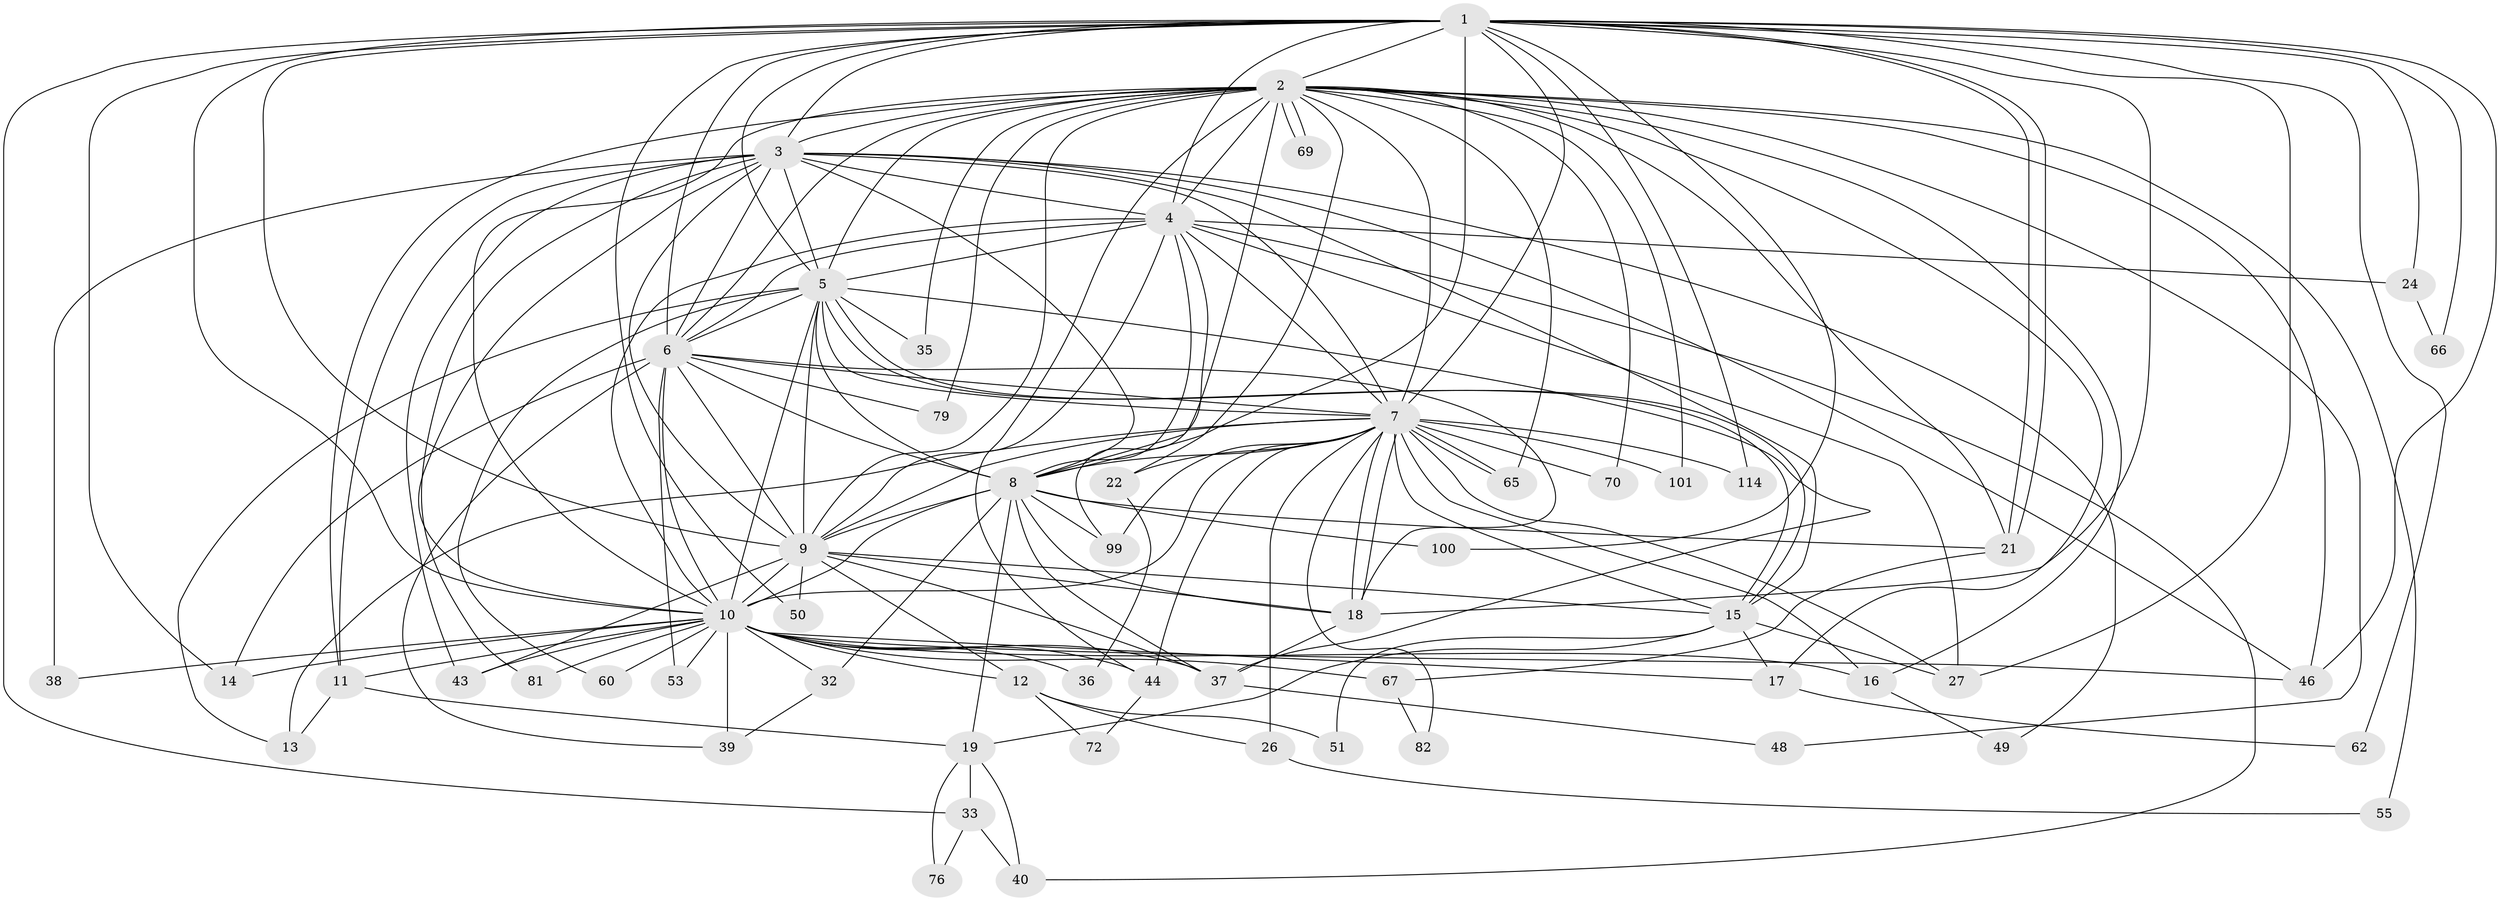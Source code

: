 // original degree distribution, {24: 0.008771929824561403, 30: 0.017543859649122806, 18: 0.02631578947368421, 16: 0.008771929824561403, 17: 0.017543859649122806, 25: 0.008771929824561403, 5: 0.03508771929824561, 3: 0.21052631578947367, 10: 0.008771929824561403, 4: 0.10526315789473684, 7: 0.017543859649122806, 9: 0.008771929824561403, 2: 0.5263157894736842}
// Generated by graph-tools (version 1.1) at 2025/54/03/05/25 16:54:47]
// undirected, 57 vertices, 167 edges
graph export_dot {
graph [start="1"]
  node [color=gray90,style=filled];
  1;
  2 [super="+41"];
  3;
  4 [super="+42"];
  5;
  6;
  7 [super="+57+20"];
  8 [super="+78"];
  9 [super="+77"];
  10 [super="+29+31+56+110+95+88+30+63"];
  11 [super="+106"];
  12;
  13;
  14 [super="+109"];
  15 [super="+96+59+23+64"];
  16;
  17 [super="+58"];
  18 [super="+83+61"];
  19;
  21 [super="+25+71"];
  22;
  24;
  26;
  27;
  32 [super="+47"];
  33 [super="+102"];
  35;
  36;
  37 [super="+111"];
  38;
  39 [super="+80"];
  40;
  43 [super="+54"];
  44;
  46 [super="+75+85"];
  48;
  49;
  50;
  51;
  53;
  55;
  60;
  62;
  65 [super="+68"];
  66;
  67;
  69;
  70;
  72;
  76;
  79;
  81;
  82;
  99 [super="+103"];
  100;
  101;
  114;
  1 -- 2;
  1 -- 3;
  1 -- 4;
  1 -- 5;
  1 -- 6;
  1 -- 7;
  1 -- 8 [weight=3];
  1 -- 9;
  1 -- 10;
  1 -- 21;
  1 -- 21;
  1 -- 24;
  1 -- 27;
  1 -- 33;
  1 -- 50;
  1 -- 62;
  1 -- 66;
  1 -- 100;
  1 -- 114;
  1 -- 46;
  1 -- 18;
  1 -- 14;
  2 -- 3;
  2 -- 4 [weight=3];
  2 -- 5;
  2 -- 6;
  2 -- 7 [weight=2];
  2 -- 8 [weight=3];
  2 -- 9;
  2 -- 10;
  2 -- 11;
  2 -- 16;
  2 -- 17;
  2 -- 22;
  2 -- 35;
  2 -- 44;
  2 -- 48;
  2 -- 55;
  2 -- 69;
  2 -- 69;
  2 -- 70;
  2 -- 79;
  2 -- 101;
  2 -- 65;
  2 -- 46;
  2 -- 21;
  3 -- 4;
  3 -- 5;
  3 -- 6;
  3 -- 7 [weight=2];
  3 -- 8;
  3 -- 9;
  3 -- 10 [weight=2];
  3 -- 11;
  3 -- 38;
  3 -- 46;
  3 -- 49;
  3 -- 81;
  3 -- 43;
  3 -- 15;
  4 -- 5;
  4 -- 6;
  4 -- 7;
  4 -- 8;
  4 -- 9;
  4 -- 10;
  4 -- 24;
  4 -- 27;
  4 -- 40;
  4 -- 99;
  5 -- 6;
  5 -- 7 [weight=2];
  5 -- 8;
  5 -- 9;
  5 -- 10 [weight=2];
  5 -- 13;
  5 -- 15 [weight=2];
  5 -- 15;
  5 -- 35;
  5 -- 37;
  5 -- 60;
  6 -- 7 [weight=2];
  6 -- 8;
  6 -- 9;
  6 -- 10 [weight=3];
  6 -- 14;
  6 -- 39;
  6 -- 53;
  6 -- 79;
  6 -- 18;
  7 -- 8;
  7 -- 9;
  7 -- 10 [weight=5];
  7 -- 16;
  7 -- 18;
  7 -- 18;
  7 -- 22;
  7 -- 26;
  7 -- 65;
  7 -- 65;
  7 -- 99;
  7 -- 101;
  7 -- 114;
  7 -- 15 [weight=3];
  7 -- 44;
  7 -- 70;
  7 -- 13;
  7 -- 82;
  7 -- 27;
  8 -- 9 [weight=2];
  8 -- 10;
  8 -- 19;
  8 -- 32 [weight=2];
  8 -- 100;
  8 -- 21;
  8 -- 99;
  8 -- 37;
  8 -- 18;
  9 -- 10 [weight=2];
  9 -- 12;
  9 -- 43;
  9 -- 50;
  9 -- 15;
  9 -- 18;
  9 -- 37;
  10 -- 12;
  10 -- 14;
  10 -- 17;
  10 -- 32;
  10 -- 36;
  10 -- 37;
  10 -- 38;
  10 -- 39;
  10 -- 43;
  10 -- 44;
  10 -- 53;
  10 -- 67;
  10 -- 81;
  10 -- 11;
  10 -- 46;
  10 -- 60;
  10 -- 16;
  11 -- 13;
  11 -- 19;
  12 -- 26;
  12 -- 51;
  12 -- 72;
  15 -- 19;
  15 -- 51;
  15 -- 27;
  15 -- 17;
  16 -- 49;
  17 -- 62;
  18 -- 37 [weight=2];
  19 -- 33 [weight=2];
  19 -- 40;
  19 -- 76;
  21 -- 67;
  22 -- 36;
  24 -- 66;
  26 -- 55;
  32 -- 39;
  33 -- 76;
  33 -- 40;
  37 -- 48;
  44 -- 72;
  67 -- 82;
}
